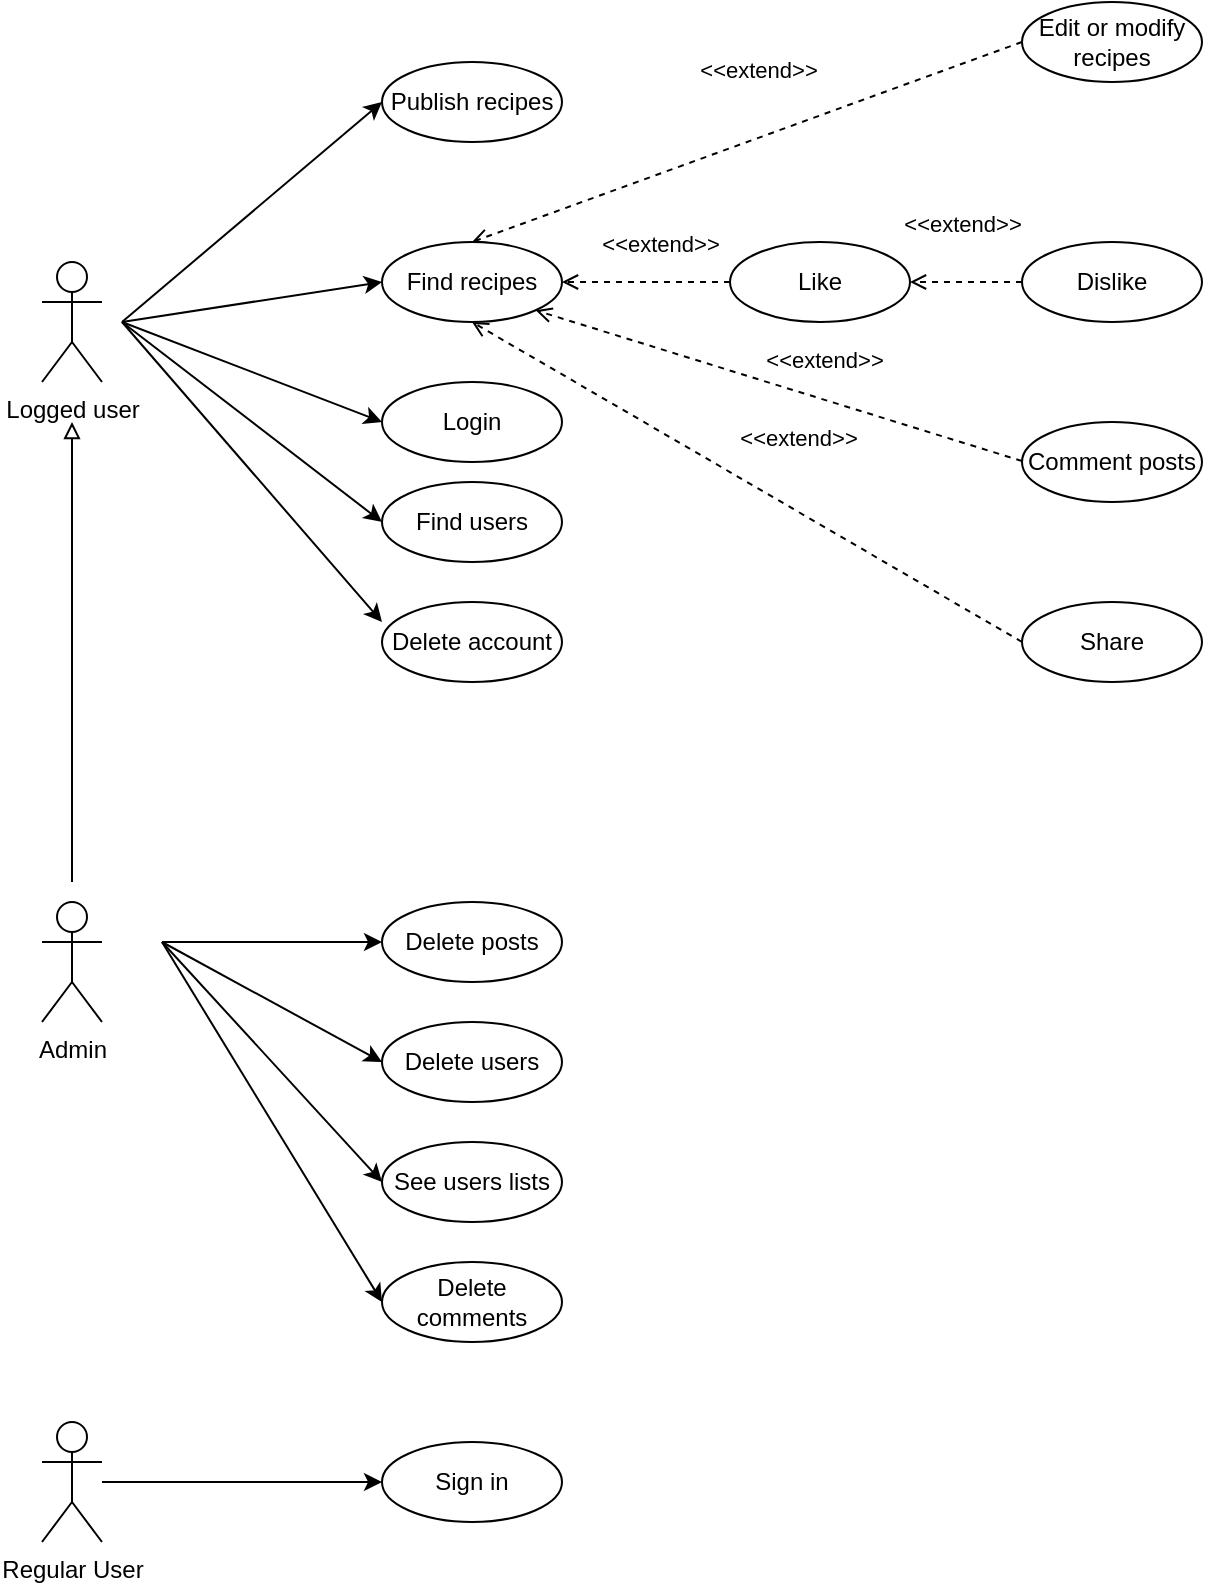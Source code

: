 <mxfile version="15.8.4" type="device"><diagram id="C5RBs43oDa-KdzZeNtuy" name="Page-1"><mxGraphModel dx="868" dy="545" grid="1" gridSize="10" guides="1" tooltips="1" connect="1" arrows="1" fold="1" page="1" pageScale="1" pageWidth="827" pageHeight="1169" math="0" shadow="0"><root><mxCell id="WIyWlLk6GJQsqaUBKTNV-0"/><mxCell id="WIyWlLk6GJQsqaUBKTNV-1" parent="WIyWlLk6GJQsqaUBKTNV-0"/><mxCell id="xOhBUHQEfWHl4dCLE1dR-0" style="edgeStyle=orthogonalEdgeStyle;rounded=0;orthogonalLoop=1;jettySize=auto;html=1;endArrow=block;endFill=0;" parent="WIyWlLk6GJQsqaUBKTNV-1" edge="1"><mxGeometry relative="1" as="geometry"><mxPoint x="85" y="210" as="targetPoint"/><mxPoint x="85" y="440" as="sourcePoint"/></mxGeometry></mxCell><mxCell id="u1ci9CLwISo_6tOJnYn5-0" value="Logged user" style="shape=umlActor;verticalLabelPosition=bottom;verticalAlign=top;html=1;outlineConnect=0;" parent="WIyWlLk6GJQsqaUBKTNV-1" vertex="1"><mxGeometry x="70" y="130" width="30" height="60" as="geometry"/></mxCell><mxCell id="u1ci9CLwISo_6tOJnYn5-1" value="Regular User" style="shape=umlActor;verticalLabelPosition=bottom;verticalAlign=top;html=1;outlineConnect=0;" parent="WIyWlLk6GJQsqaUBKTNV-1" vertex="1"><mxGeometry x="70" y="710" width="30" height="60" as="geometry"/></mxCell><mxCell id="u1ci9CLwISo_6tOJnYn5-2" value="Admin" style="shape=umlActor;verticalLabelPosition=bottom;verticalAlign=top;html=1;outlineConnect=0;" parent="WIyWlLk6GJQsqaUBKTNV-1" vertex="1"><mxGeometry x="70" y="450" width="30" height="60" as="geometry"/></mxCell><mxCell id="u1ci9CLwISo_6tOJnYn5-5" value="" style="endArrow=classic;html=1;rounded=0;entryX=0;entryY=0.5;entryDx=0;entryDy=0;" parent="WIyWlLk6GJQsqaUBKTNV-1" target="u1ci9CLwISo_6tOJnYn5-44" edge="1"><mxGeometry width="50" height="50" relative="1" as="geometry"><mxPoint x="130" y="470" as="sourcePoint"/><mxPoint x="240" y="640" as="targetPoint"/></mxGeometry></mxCell><mxCell id="u1ci9CLwISo_6tOJnYn5-9" value="" style="endArrow=classic;html=1;rounded=0;" parent="WIyWlLk6GJQsqaUBKTNV-1" source="u1ci9CLwISo_6tOJnYn5-1" target="u1ci9CLwISo_6tOJnYn5-38" edge="1"><mxGeometry width="50" height="50" relative="1" as="geometry"><mxPoint x="100" y="699.5" as="sourcePoint"/><mxPoint x="220" y="700" as="targetPoint"/></mxGeometry></mxCell><mxCell id="u1ci9CLwISo_6tOJnYn5-10" value="" style="endArrow=classic;html=1;rounded=0;entryX=0;entryY=0.5;entryDx=0;entryDy=0;" parent="WIyWlLk6GJQsqaUBKTNV-1" edge="1" target="hADRwpW-crMDFgb5NP4F-3"><mxGeometry width="50" height="50" relative="1" as="geometry"><mxPoint x="110" y="160" as="sourcePoint"/><mxPoint x="240" y="100" as="targetPoint"/></mxGeometry></mxCell><mxCell id="u1ci9CLwISo_6tOJnYn5-12" value="Publish recipes" style="ellipse;whiteSpace=wrap;html=1;" parent="WIyWlLk6GJQsqaUBKTNV-1" vertex="1"><mxGeometry x="240" y="30" width="90" height="40" as="geometry"/></mxCell><mxCell id="u1ci9CLwISo_6tOJnYn5-21" value="" style="endArrow=classic;html=1;rounded=0;entryX=0;entryY=0.5;entryDx=0;entryDy=0;" parent="WIyWlLk6GJQsqaUBKTNV-1" target="u1ci9CLwISo_6tOJnYn5-12" edge="1"><mxGeometry width="50" height="50" relative="1" as="geometry"><mxPoint x="110" y="160" as="sourcePoint"/><mxPoint x="260" y="130" as="targetPoint"/></mxGeometry></mxCell><mxCell id="u1ci9CLwISo_6tOJnYn5-22" value="Find users" style="ellipse;whiteSpace=wrap;html=1;" parent="WIyWlLk6GJQsqaUBKTNV-1" vertex="1"><mxGeometry x="240" y="240" width="90" height="40" as="geometry"/></mxCell><mxCell id="u1ci9CLwISo_6tOJnYn5-23" value="" style="endArrow=classic;html=1;rounded=0;entryX=0;entryY=0.5;entryDx=0;entryDy=0;" parent="WIyWlLk6GJQsqaUBKTNV-1" target="u1ci9CLwISo_6tOJnYn5-22" edge="1"><mxGeometry width="50" height="50" relative="1" as="geometry"><mxPoint x="110" y="160" as="sourcePoint"/><mxPoint x="250" y="220" as="targetPoint"/></mxGeometry></mxCell><mxCell id="u1ci9CLwISo_6tOJnYn5-26" value="Share" style="ellipse;whiteSpace=wrap;html=1;" parent="WIyWlLk6GJQsqaUBKTNV-1" vertex="1"><mxGeometry x="560" y="300" width="90" height="40" as="geometry"/></mxCell><mxCell id="u1ci9CLwISo_6tOJnYn5-27" value="Like" style="ellipse;whiteSpace=wrap;html=1;" parent="WIyWlLk6GJQsqaUBKTNV-1" vertex="1"><mxGeometry x="414" y="120" width="90" height="40" as="geometry"/></mxCell><mxCell id="u1ci9CLwISo_6tOJnYn5-28" value="Login" style="ellipse;whiteSpace=wrap;html=1;" parent="WIyWlLk6GJQsqaUBKTNV-1" vertex="1"><mxGeometry x="240" y="190" width="90" height="40" as="geometry"/></mxCell><mxCell id="u1ci9CLwISo_6tOJnYn5-29" value="Dislike" style="ellipse;whiteSpace=wrap;html=1;" parent="WIyWlLk6GJQsqaUBKTNV-1" vertex="1"><mxGeometry x="560" y="120" width="90" height="40" as="geometry"/></mxCell><mxCell id="u1ci9CLwISo_6tOJnYn5-32" value="" style="endArrow=classic;html=1;rounded=0;entryX=0;entryY=0.5;entryDx=0;entryDy=0;" parent="WIyWlLk6GJQsqaUBKTNV-1" edge="1"><mxGeometry width="50" height="50" relative="1" as="geometry"><mxPoint x="110" y="160" as="sourcePoint"/><mxPoint x="240" y="310" as="targetPoint"/></mxGeometry></mxCell><mxCell id="u1ci9CLwISo_6tOJnYn5-33" value="" style="endArrow=classic;html=1;rounded=0;entryX=0;entryY=0.5;entryDx=0;entryDy=0;" parent="WIyWlLk6GJQsqaUBKTNV-1" target="u1ci9CLwISo_6tOJnYn5-28" edge="1"><mxGeometry width="50" height="50" relative="1" as="geometry"><mxPoint x="110" y="160" as="sourcePoint"/><mxPoint x="240" y="10" as="targetPoint"/></mxGeometry></mxCell><mxCell id="u1ci9CLwISo_6tOJnYn5-38" value="Sign in" style="ellipse;whiteSpace=wrap;html=1;" parent="WIyWlLk6GJQsqaUBKTNV-1" vertex="1"><mxGeometry x="240" y="720" width="90" height="40" as="geometry"/></mxCell><mxCell id="u1ci9CLwISo_6tOJnYn5-43" value="Delete posts" style="ellipse;whiteSpace=wrap;html=1;" parent="WIyWlLk6GJQsqaUBKTNV-1" vertex="1"><mxGeometry x="240" y="450" width="90" height="40" as="geometry"/></mxCell><mxCell id="u1ci9CLwISo_6tOJnYn5-44" value="Delete users" style="ellipse;whiteSpace=wrap;html=1;" parent="WIyWlLk6GJQsqaUBKTNV-1" vertex="1"><mxGeometry x="240" y="510" width="90" height="40" as="geometry"/></mxCell><mxCell id="u1ci9CLwISo_6tOJnYn5-45" value="See users lists" style="ellipse;whiteSpace=wrap;html=1;" parent="WIyWlLk6GJQsqaUBKTNV-1" vertex="1"><mxGeometry x="240" y="570" width="90" height="40" as="geometry"/></mxCell><mxCell id="u1ci9CLwISo_6tOJnYn5-47" value="" style="endArrow=classic;html=1;rounded=0;entryX=0;entryY=0.5;entryDx=0;entryDy=0;" parent="WIyWlLk6GJQsqaUBKTNV-1" target="u1ci9CLwISo_6tOJnYn5-45" edge="1"><mxGeometry width="50" height="50" relative="1" as="geometry"><mxPoint x="130" y="470" as="sourcePoint"/><mxPoint x="250" y="650" as="targetPoint"/></mxGeometry></mxCell><mxCell id="u1ci9CLwISo_6tOJnYn5-48" value="" style="endArrow=classic;html=1;rounded=0;entryX=0;entryY=0.5;entryDx=0;entryDy=0;" parent="WIyWlLk6GJQsqaUBKTNV-1" target="u1ci9CLwISo_6tOJnYn5-43" edge="1"><mxGeometry width="50" height="50" relative="1" as="geometry"><mxPoint x="130" y="470" as="sourcePoint"/><mxPoint x="220" y="470" as="targetPoint"/></mxGeometry></mxCell><mxCell id="u1ci9CLwISo_6tOJnYn5-61" value="Delete account" style="ellipse;whiteSpace=wrap;html=1;" parent="WIyWlLk6GJQsqaUBKTNV-1" vertex="1"><mxGeometry x="240" y="300" width="90" height="40" as="geometry"/></mxCell><mxCell id="xOhBUHQEfWHl4dCLE1dR-4" value="&amp;lt;&amp;lt;extend&amp;gt;&amp;gt;" style="html=1;verticalAlign=bottom;labelBackgroundColor=none;endArrow=open;endFill=0;dashed=1;rounded=0;exitX=0;exitY=0.5;exitDx=0;exitDy=0;entryX=0.5;entryY=0;entryDx=0;entryDy=0;" parent="WIyWlLk6GJQsqaUBKTNV-1" source="hADRwpW-crMDFgb5NP4F-4" edge="1" target="hADRwpW-crMDFgb5NP4F-3"><mxGeometry x="-0.092" y="-24" width="160" relative="1" as="geometry"><mxPoint x="543.18" y="105.858" as="sourcePoint"/><mxPoint x="310" y="80" as="targetPoint"/><mxPoint x="1" as="offset"/></mxGeometry></mxCell><mxCell id="hADRwpW-crMDFgb5NP4F-0" value="Delete comments" style="ellipse;whiteSpace=wrap;html=1;" vertex="1" parent="WIyWlLk6GJQsqaUBKTNV-1"><mxGeometry x="240" y="630" width="90" height="40" as="geometry"/></mxCell><mxCell id="hADRwpW-crMDFgb5NP4F-1" value="" style="endArrow=classic;html=1;rounded=0;entryX=0;entryY=0.5;entryDx=0;entryDy=0;" edge="1" parent="WIyWlLk6GJQsqaUBKTNV-1"><mxGeometry width="50" height="50" relative="1" as="geometry"><mxPoint x="130" y="470" as="sourcePoint"/><mxPoint x="240" y="650" as="targetPoint"/></mxGeometry></mxCell><mxCell id="hADRwpW-crMDFgb5NP4F-2" value="&amp;lt;&amp;lt;extend&amp;gt;&amp;gt;" style="html=1;verticalAlign=bottom;labelBackgroundColor=none;endArrow=open;endFill=0;dashed=1;rounded=0;exitX=0;exitY=0.5;exitDx=0;exitDy=0;entryX=1;entryY=0.5;entryDx=0;entryDy=0;" edge="1" parent="WIyWlLk6GJQsqaUBKTNV-1" source="u1ci9CLwISo_6tOJnYn5-29" target="u1ci9CLwISo_6tOJnYn5-27"><mxGeometry x="0.071" y="-20" width="160" relative="1" as="geometry"><mxPoint x="563.18" y="389.998" as="sourcePoint"/><mxPoint x="330" y="364.14" as="targetPoint"/><mxPoint as="offset"/></mxGeometry></mxCell><mxCell id="hADRwpW-crMDFgb5NP4F-3" value="Find recipes" style="ellipse;whiteSpace=wrap;html=1;" vertex="1" parent="WIyWlLk6GJQsqaUBKTNV-1"><mxGeometry x="240" y="120" width="90" height="40" as="geometry"/></mxCell><mxCell id="hADRwpW-crMDFgb5NP4F-4" value="Edit or modify recipes" style="ellipse;whiteSpace=wrap;html=1;" vertex="1" parent="WIyWlLk6GJQsqaUBKTNV-1"><mxGeometry x="560" width="90" height="40" as="geometry"/></mxCell><mxCell id="hADRwpW-crMDFgb5NP4F-5" value="&amp;lt;&amp;lt;extend&amp;gt;&amp;gt;" style="html=1;verticalAlign=bottom;labelBackgroundColor=none;endArrow=open;endFill=0;dashed=1;rounded=0;exitX=0;exitY=0.5;exitDx=0;exitDy=0;entryX=1;entryY=0.5;entryDx=0;entryDy=0;" edge="1" parent="WIyWlLk6GJQsqaUBKTNV-1" source="u1ci9CLwISo_6tOJnYn5-27" target="hADRwpW-crMDFgb5NP4F-3"><mxGeometry x="-0.164" y="-10" width="160" relative="1" as="geometry"><mxPoint x="416" y="99.5" as="sourcePoint"/><mxPoint x="360" y="99.5" as="targetPoint"/><mxPoint as="offset"/></mxGeometry></mxCell><mxCell id="hADRwpW-crMDFgb5NP4F-6" value="Comment posts" style="ellipse;whiteSpace=wrap;html=1;" vertex="1" parent="WIyWlLk6GJQsqaUBKTNV-1"><mxGeometry x="560" y="210" width="90" height="40" as="geometry"/></mxCell><mxCell id="hADRwpW-crMDFgb5NP4F-7" value="&amp;lt;&amp;lt;extend&amp;gt;&amp;gt;" style="html=1;verticalAlign=bottom;labelBackgroundColor=none;endArrow=open;endFill=0;dashed=1;rounded=0;exitX=0;exitY=0.5;exitDx=0;exitDy=0;entryX=1;entryY=1;entryDx=0;entryDy=0;" edge="1" parent="WIyWlLk6GJQsqaUBKTNV-1" target="hADRwpW-crMDFgb5NP4F-3"><mxGeometry x="-0.164" y="-10" width="160" relative="1" as="geometry"><mxPoint x="560" y="229.5" as="sourcePoint"/><mxPoint x="474" y="230" as="targetPoint"/><mxPoint as="offset"/></mxGeometry></mxCell><mxCell id="hADRwpW-crMDFgb5NP4F-8" value="&amp;lt;&amp;lt;extend&amp;gt;&amp;gt;" style="html=1;verticalAlign=bottom;labelBackgroundColor=none;endArrow=open;endFill=0;dashed=1;rounded=0;exitX=0;exitY=0.5;exitDx=0;exitDy=0;entryX=0.5;entryY=1;entryDx=0;entryDy=0;" edge="1" parent="WIyWlLk6GJQsqaUBKTNV-1" target="hADRwpW-crMDFgb5NP4F-3"><mxGeometry x="-0.092" y="-24" width="160" relative="1" as="geometry"><mxPoint x="560" y="320" as="sourcePoint"/><mxPoint x="285" y="420" as="targetPoint"/><mxPoint x="1" as="offset"/></mxGeometry></mxCell></root></mxGraphModel></diagram></mxfile>